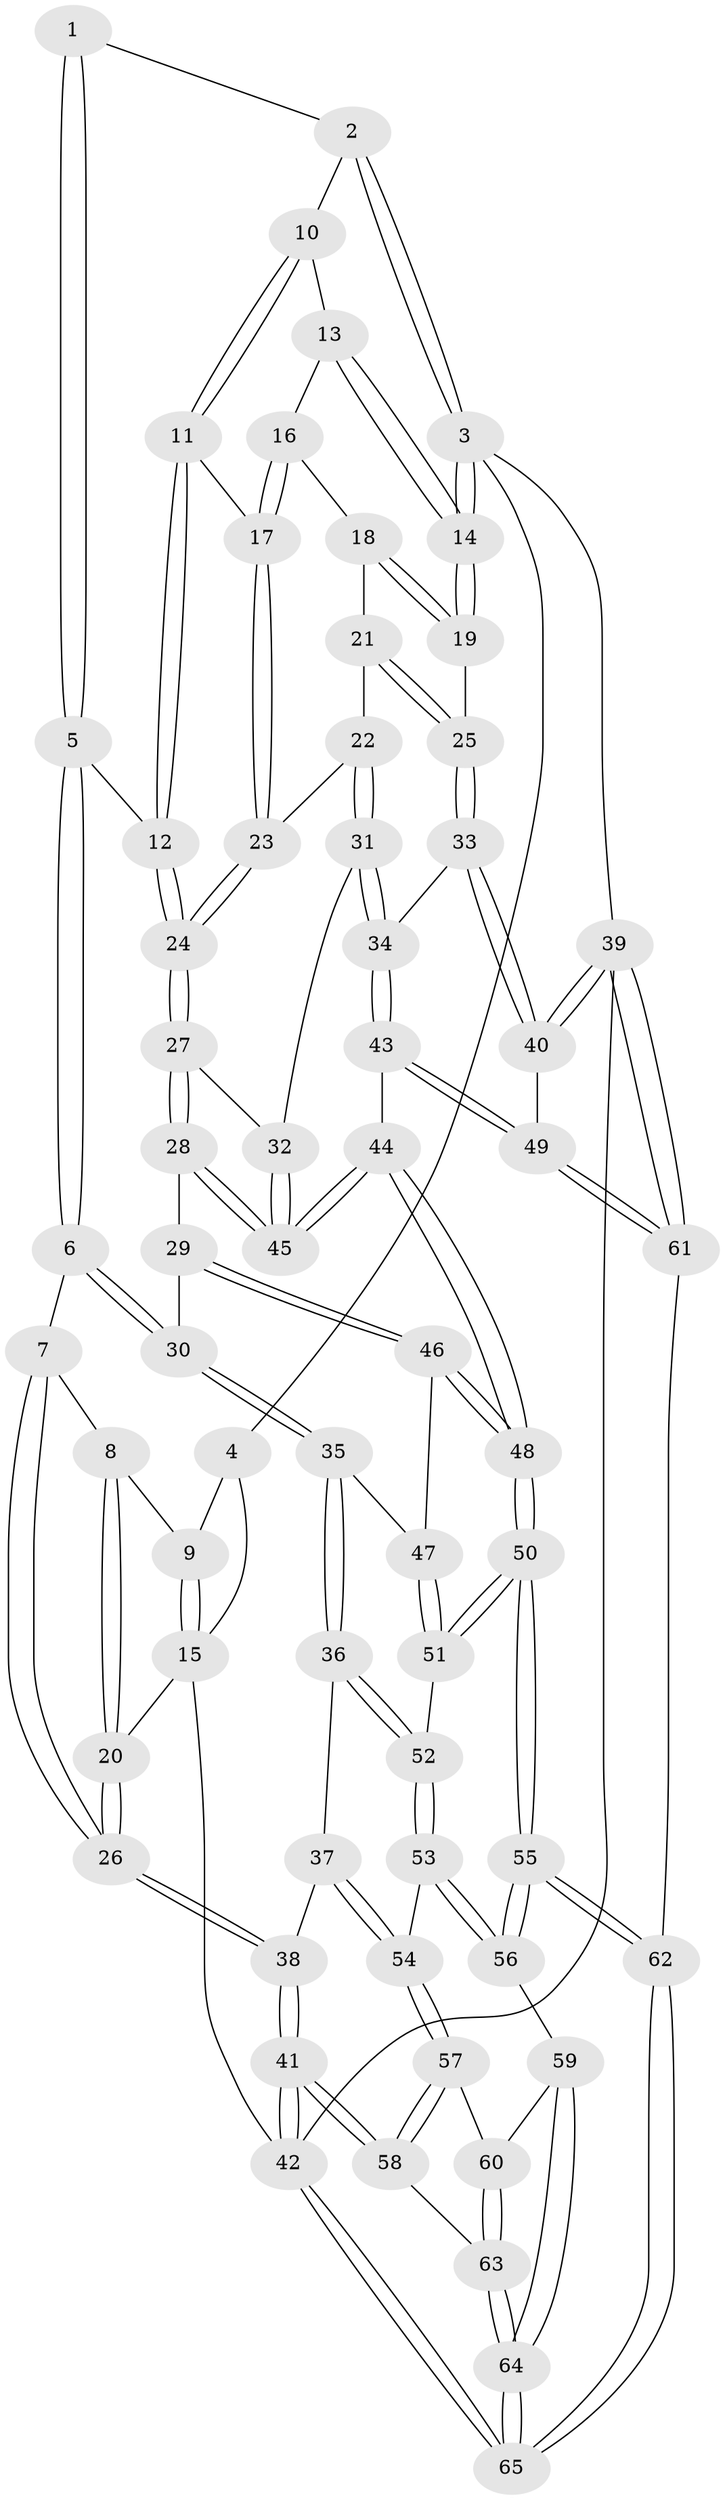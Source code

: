 // Generated by graph-tools (version 1.1) at 2025/11/02/27/25 16:11:59]
// undirected, 65 vertices, 159 edges
graph export_dot {
graph [start="1"]
  node [color=gray90,style=filled];
  1 [pos="+0.4611153658324571+0"];
  2 [pos="+0.7005652940289219+0"];
  3 [pos="+1+0"];
  4 [pos="+0.3294645928658511+0"];
  5 [pos="+0.4793971012206599+0.28148399227289966"];
  6 [pos="+0.42726571126877677+0.29802545231869915"];
  7 [pos="+0.39142664713170805+0.2795939895211215"];
  8 [pos="+0.2488296836786527+0.1253337556733641"];
  9 [pos="+0.2539064121367945+0.02045371551222769"];
  10 [pos="+0.7044748868689449+0"];
  11 [pos="+0.6197855072457911+0.20542048965687187"];
  12 [pos="+0.49068595682912947+0.28287343229403367"];
  13 [pos="+0.823481053623668+0.1535031092976413"];
  14 [pos="+1+0"];
  15 [pos="+0+0.1034034676215514"];
  16 [pos="+0.8237270139245632+0.16752913024241872"];
  17 [pos="+0.7251901558371555+0.22717246810568856"];
  18 [pos="+0.8413417146651821+0.18142140221931174"];
  19 [pos="+1+0"];
  20 [pos="+0+0.2918191852188472"];
  21 [pos="+0.8990105583788479+0.2634188951082948"];
  22 [pos="+0.8518240287154297+0.3758784767890808"];
  23 [pos="+0.79814732032459+0.3702147107954655"];
  24 [pos="+0.6471532124373918+0.4487060517853297"];
  25 [pos="+1+0.1465244587883875"];
  26 [pos="+0+0.3812575178212696"];
  27 [pos="+0.6506577268084548+0.52977424914637"];
  28 [pos="+0.6439515817476685+0.551237909886754"];
  29 [pos="+0.5775505785217961+0.5879873427469089"];
  30 [pos="+0.3533723669606745+0.48264048116211805"];
  31 [pos="+0.9517154252679807+0.4870404624986524"];
  32 [pos="+0.8783050312742426+0.5320247920139353"];
  33 [pos="+1+0.49395790039410287"];
  34 [pos="+0.9775228151327169+0.49387003411817154"];
  35 [pos="+0.24573007338107758+0.5987163842087263"];
  36 [pos="+0.23220858955482862+0.6053418151381426"];
  37 [pos="+0.201471362001699+0.6161965569929307"];
  38 [pos="+0.0027855083098639673+0.5932410541604649"];
  39 [pos="+1+1"];
  40 [pos="+1+0.8143746524125953"];
  41 [pos="+0+0.859593735684144"];
  42 [pos="+0+1"];
  43 [pos="+0.8744191319046408+0.788591933719107"];
  44 [pos="+0.7728152821561961+0.7593663322066284"];
  45 [pos="+0.7651510982743676+0.7255158657984405"];
  46 [pos="+0.5420134854137015+0.6454744845698297"];
  47 [pos="+0.4862325825658771+0.6882710001191646"];
  48 [pos="+0.6830973144613904+0.8295912173988368"];
  49 [pos="+0.9071546653869923+0.8095959873400044"];
  50 [pos="+0.6358100712411622+0.8879620566104011"];
  51 [pos="+0.49090290304596396+0.7933197314499969"];
  52 [pos="+0.4433167344421348+0.8131678954696543"];
  53 [pos="+0.40823315528587506+0.8443945116343464"];
  54 [pos="+0.2813331747364064+0.8326428389153409"];
  55 [pos="+0.6088222841044394+1"];
  56 [pos="+0.4192560438256024+0.9308089960671074"];
  57 [pos="+0.26696653186785857+0.8838519656161498"];
  58 [pos="+0.08760573584410469+0.9046408352613368"];
  59 [pos="+0.36960809397530847+0.9369305791104531"];
  60 [pos="+0.2684860078251323+0.8914375030879338"];
  61 [pos="+0.8084609246117449+1"];
  62 [pos="+0.6134829441055517+1"];
  63 [pos="+0.25438677783844055+1"];
  64 [pos="+0.26883512119933195+1"];
  65 [pos="+0.28093922416324646+1"];
  1 -- 2;
  1 -- 5;
  1 -- 5;
  2 -- 3;
  2 -- 3;
  2 -- 10;
  3 -- 4;
  3 -- 14;
  3 -- 14;
  3 -- 39;
  4 -- 9;
  4 -- 15;
  5 -- 6;
  5 -- 6;
  5 -- 12;
  6 -- 7;
  6 -- 30;
  6 -- 30;
  7 -- 8;
  7 -- 26;
  7 -- 26;
  8 -- 9;
  8 -- 20;
  8 -- 20;
  9 -- 15;
  9 -- 15;
  10 -- 11;
  10 -- 11;
  10 -- 13;
  11 -- 12;
  11 -- 12;
  11 -- 17;
  12 -- 24;
  12 -- 24;
  13 -- 14;
  13 -- 14;
  13 -- 16;
  14 -- 19;
  14 -- 19;
  15 -- 20;
  15 -- 42;
  16 -- 17;
  16 -- 17;
  16 -- 18;
  17 -- 23;
  17 -- 23;
  18 -- 19;
  18 -- 19;
  18 -- 21;
  19 -- 25;
  20 -- 26;
  20 -- 26;
  21 -- 22;
  21 -- 25;
  21 -- 25;
  22 -- 23;
  22 -- 31;
  22 -- 31;
  23 -- 24;
  23 -- 24;
  24 -- 27;
  24 -- 27;
  25 -- 33;
  25 -- 33;
  26 -- 38;
  26 -- 38;
  27 -- 28;
  27 -- 28;
  27 -- 32;
  28 -- 29;
  28 -- 45;
  28 -- 45;
  29 -- 30;
  29 -- 46;
  29 -- 46;
  30 -- 35;
  30 -- 35;
  31 -- 32;
  31 -- 34;
  31 -- 34;
  32 -- 45;
  32 -- 45;
  33 -- 34;
  33 -- 40;
  33 -- 40;
  34 -- 43;
  34 -- 43;
  35 -- 36;
  35 -- 36;
  35 -- 47;
  36 -- 37;
  36 -- 52;
  36 -- 52;
  37 -- 38;
  37 -- 54;
  37 -- 54;
  38 -- 41;
  38 -- 41;
  39 -- 40;
  39 -- 40;
  39 -- 61;
  39 -- 61;
  39 -- 42;
  40 -- 49;
  41 -- 42;
  41 -- 42;
  41 -- 58;
  41 -- 58;
  42 -- 65;
  42 -- 65;
  43 -- 44;
  43 -- 49;
  43 -- 49;
  44 -- 45;
  44 -- 45;
  44 -- 48;
  44 -- 48;
  46 -- 47;
  46 -- 48;
  46 -- 48;
  47 -- 51;
  47 -- 51;
  48 -- 50;
  48 -- 50;
  49 -- 61;
  49 -- 61;
  50 -- 51;
  50 -- 51;
  50 -- 55;
  50 -- 55;
  51 -- 52;
  52 -- 53;
  52 -- 53;
  53 -- 54;
  53 -- 56;
  53 -- 56;
  54 -- 57;
  54 -- 57;
  55 -- 56;
  55 -- 56;
  55 -- 62;
  55 -- 62;
  56 -- 59;
  57 -- 58;
  57 -- 58;
  57 -- 60;
  58 -- 63;
  59 -- 60;
  59 -- 64;
  59 -- 64;
  60 -- 63;
  60 -- 63;
  61 -- 62;
  62 -- 65;
  62 -- 65;
  63 -- 64;
  63 -- 64;
  64 -- 65;
  64 -- 65;
}
